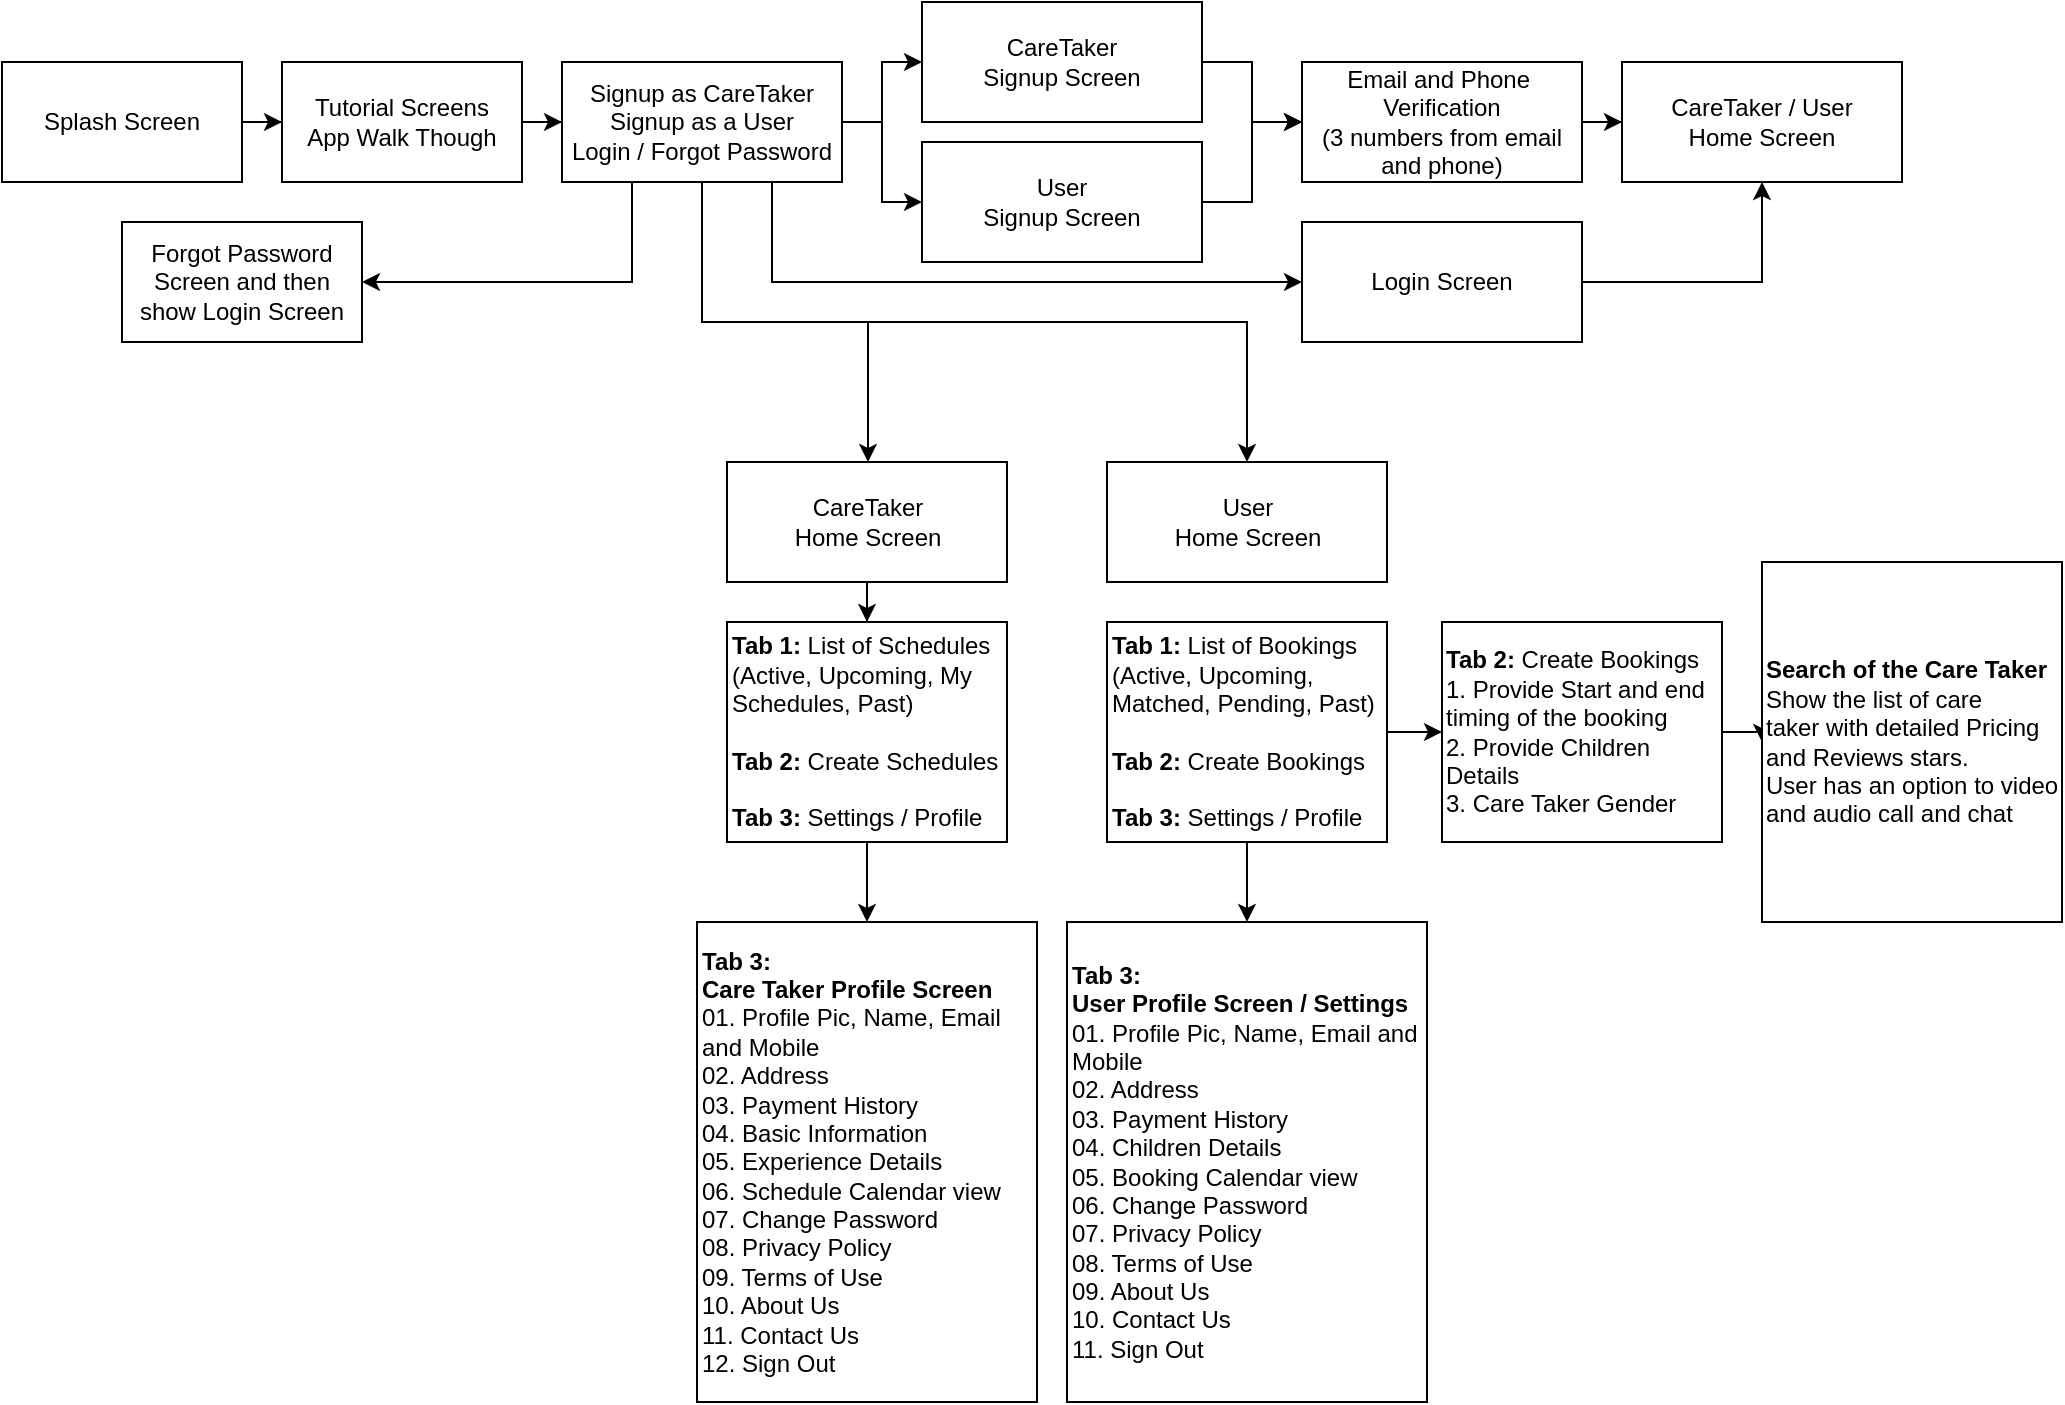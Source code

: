 <mxfile version="10.9.8" type="github"><diagram id="hY9KmiHWsLRSC5IbMe3a" name="Page-1"><mxGraphModel dx="855" dy="623" grid="1" gridSize="10" guides="1" tooltips="1" connect="1" arrows="1" fold="1" page="1" pageScale="1" pageWidth="1169" pageHeight="827" math="0" shadow="0"><root><mxCell id="0"/><mxCell id="1" parent="0"/><mxCell id="Y90p-W7wYAE7Km4zkM3J-3" value="" style="edgeStyle=orthogonalEdgeStyle;rounded=0;orthogonalLoop=1;jettySize=auto;html=1;" parent="1" source="Y90p-W7wYAE7Km4zkM3J-1" target="Y90p-W7wYAE7Km4zkM3J-2" edge="1"><mxGeometry relative="1" as="geometry"/></mxCell><mxCell id="Y90p-W7wYAE7Km4zkM3J-1" value="Splash Screen" style="rounded=0;whiteSpace=wrap;html=1;" parent="1" vertex="1"><mxGeometry x="40" y="40" width="120" height="60" as="geometry"/></mxCell><mxCell id="Y90p-W7wYAE7Km4zkM3J-5" value="" style="edgeStyle=orthogonalEdgeStyle;rounded=0;orthogonalLoop=1;jettySize=auto;html=1;" parent="1" source="Y90p-W7wYAE7Km4zkM3J-2" target="Y90p-W7wYAE7Km4zkM3J-4" edge="1"><mxGeometry relative="1" as="geometry"/></mxCell><mxCell id="Y90p-W7wYAE7Km4zkM3J-2" value="Tutorial Screens&lt;br&gt;App Walk Though" style="rounded=0;whiteSpace=wrap;html=1;" parent="1" vertex="1"><mxGeometry x="180" y="40" width="120" height="60" as="geometry"/></mxCell><mxCell id="Y90p-W7wYAE7Km4zkM3J-7" value="" style="edgeStyle=orthogonalEdgeStyle;rounded=0;orthogonalLoop=1;jettySize=auto;html=1;" parent="1" source="Y90p-W7wYAE7Km4zkM3J-4" target="Y90p-W7wYAE7Km4zkM3J-6" edge="1"><mxGeometry relative="1" as="geometry"/></mxCell><mxCell id="Y90p-W7wYAE7Km4zkM3J-9" style="edgeStyle=orthogonalEdgeStyle;rounded=0;orthogonalLoop=1;jettySize=auto;html=1;" parent="1" source="Y90p-W7wYAE7Km4zkM3J-4" target="Y90p-W7wYAE7Km4zkM3J-8" edge="1"><mxGeometry relative="1" as="geometry"/></mxCell><mxCell id="Y90p-W7wYAE7Km4zkM3J-16" value="" style="edgeStyle=orthogonalEdgeStyle;rounded=0;orthogonalLoop=1;jettySize=auto;html=1;" parent="1" source="Y90p-W7wYAE7Km4zkM3J-4" target="Y90p-W7wYAE7Km4zkM3J-15" edge="1"><mxGeometry relative="1" as="geometry"><Array as="points"><mxPoint x="390" y="170"/><mxPoint x="473" y="170"/></Array></mxGeometry></mxCell><mxCell id="dcsL0Q43d6Y-9HpOzOib-11" style="edgeStyle=orthogonalEdgeStyle;rounded=0;orthogonalLoop=1;jettySize=auto;html=1;exitX=0.75;exitY=1;exitDx=0;exitDy=0;entryX=0;entryY=0.5;entryDx=0;entryDy=0;" edge="1" parent="1" source="Y90p-W7wYAE7Km4zkM3J-4" target="dcsL0Q43d6Y-9HpOzOib-8"><mxGeometry relative="1" as="geometry"/></mxCell><mxCell id="dcsL0Q43d6Y-9HpOzOib-14" style="edgeStyle=orthogonalEdgeStyle;rounded=0;orthogonalLoop=1;jettySize=auto;html=1;exitX=0.25;exitY=1;exitDx=0;exitDy=0;entryX=1;entryY=0.5;entryDx=0;entryDy=0;" edge="1" parent="1" source="Y90p-W7wYAE7Km4zkM3J-4" target="dcsL0Q43d6Y-9HpOzOib-13"><mxGeometry relative="1" as="geometry"/></mxCell><mxCell id="dcsL0Q43d6Y-9HpOzOib-17" style="edgeStyle=orthogonalEdgeStyle;rounded=0;orthogonalLoop=1;jettySize=auto;html=1;exitX=0.5;exitY=1;exitDx=0;exitDy=0;" edge="1" parent="1" source="Y90p-W7wYAE7Km4zkM3J-4" target="Y90p-W7wYAE7Km4zkM3J-17"><mxGeometry relative="1" as="geometry"/></mxCell><mxCell id="Y90p-W7wYAE7Km4zkM3J-4" value="Signup as CareTaker&lt;br&gt;Signup as a User&lt;br&gt;Login / Forgot Password" style="rounded=0;whiteSpace=wrap;html=1;" parent="1" vertex="1"><mxGeometry x="320" y="40" width="140" height="60" as="geometry"/></mxCell><mxCell id="dcsL0Q43d6Y-9HpOzOib-2" value="" style="edgeStyle=orthogonalEdgeStyle;rounded=0;orthogonalLoop=1;jettySize=auto;html=1;" edge="1" parent="1" source="Y90p-W7wYAE7Km4zkM3J-15" target="dcsL0Q43d6Y-9HpOzOib-1"><mxGeometry relative="1" as="geometry"/></mxCell><mxCell id="Y90p-W7wYAE7Km4zkM3J-15" value="&lt;span&gt;CareTaker&lt;br&gt;Home Screen&lt;/span&gt;" style="rounded=0;whiteSpace=wrap;html=1;" parent="1" vertex="1"><mxGeometry x="402.5" y="240" width="140" height="60" as="geometry"/></mxCell><mxCell id="dcsL0Q43d6Y-9HpOzOib-16" style="edgeStyle=orthogonalEdgeStyle;rounded=0;orthogonalLoop=1;jettySize=auto;html=1;exitX=0.5;exitY=1;exitDx=0;exitDy=0;entryX=0.5;entryY=0;entryDx=0;entryDy=0;" edge="1" parent="1" source="dcsL0Q43d6Y-9HpOzOib-1" target="Y90p-W7wYAE7Km4zkM3J-23"><mxGeometry relative="1" as="geometry"/></mxCell><mxCell id="dcsL0Q43d6Y-9HpOzOib-1" value="&lt;b&gt;Tab 1:&lt;/b&gt; List of Schedules&lt;br&gt;(Active, Upcoming, My Schedules, Past)&lt;br&gt;&lt;br&gt;&lt;b&gt;Tab 2: &lt;/b&gt;Create Schedules&lt;br&gt;&lt;br&gt;&lt;b&gt;Tab 3: &lt;/b&gt;Settings / Profile" style="rounded=0;whiteSpace=wrap;html=1;align=left;" vertex="1" parent="1"><mxGeometry x="402.5" y="320" width="140" height="110" as="geometry"/></mxCell><mxCell id="Y90p-W7wYAE7Km4zkM3J-23" value="&lt;span&gt;&lt;b&gt;Tab 3: &lt;br&gt;Care Taker Profile Screen&lt;/b&gt;&lt;br&gt;01. Profile Pic, Name, Email and Mobile&lt;br&gt;02. Address&lt;br&gt;03. Payment History&lt;br&gt;04. Basic Information&lt;br&gt;05. Experience Details&lt;br&gt;&lt;/span&gt;&lt;span&gt;06. Schedule Calendar view&lt;/span&gt;&lt;br&gt;&lt;span&gt;07. Change Password&lt;/span&gt;&lt;br&gt;&lt;span&gt;08. Privacy Policy&lt;/span&gt;&lt;br&gt;&lt;span&gt;09. Terms of Use&lt;/span&gt;&lt;br&gt;&lt;span&gt;10. About Us&lt;/span&gt;&lt;br&gt;&lt;span&gt;11. Contact Us&lt;/span&gt;&lt;br&gt;&lt;span&gt;12. Sign Out&lt;/span&gt;&lt;span&gt;&lt;br&gt;&lt;/span&gt;" style="rounded=0;whiteSpace=wrap;html=1;align=left;" parent="1" vertex="1"><mxGeometry x="387.5" y="470" width="170" height="240" as="geometry"/></mxCell><mxCell id="Y90p-W7wYAE7Km4zkM3J-11" value="" style="edgeStyle=orthogonalEdgeStyle;rounded=0;orthogonalLoop=1;jettySize=auto;html=1;" parent="1" source="Y90p-W7wYAE7Km4zkM3J-6" target="Y90p-W7wYAE7Km4zkM3J-10" edge="1"><mxGeometry relative="1" as="geometry"/></mxCell><mxCell id="Y90p-W7wYAE7Km4zkM3J-6" value="&lt;span&gt;CareTaker&lt;br&gt;Signup Screen&lt;/span&gt;" style="rounded=0;whiteSpace=wrap;html=1;" parent="1" vertex="1"><mxGeometry x="500" y="10" width="140" height="60" as="geometry"/></mxCell><mxCell id="Y90p-W7wYAE7Km4zkM3J-14" value="" style="edgeStyle=orthogonalEdgeStyle;rounded=0;orthogonalLoop=1;jettySize=auto;html=1;" parent="1" source="Y90p-W7wYAE7Km4zkM3J-10" target="Y90p-W7wYAE7Km4zkM3J-13" edge="1"><mxGeometry relative="1" as="geometry"/></mxCell><mxCell id="Y90p-W7wYAE7Km4zkM3J-10" value="&lt;span&gt;&lt;span&gt;Email and Phone&amp;nbsp;&lt;br&gt;&lt;/span&gt;Verification&lt;br&gt;(3 numbers from email and phone)&lt;br&gt;&lt;/span&gt;" style="rounded=0;whiteSpace=wrap;html=1;" parent="1" vertex="1"><mxGeometry x="690" y="40" width="140" height="60" as="geometry"/></mxCell><mxCell id="Y90p-W7wYAE7Km4zkM3J-13" value="&lt;span&gt;CareTaker / User&lt;br&gt;Home Screen&lt;br&gt;&lt;/span&gt;" style="rounded=0;whiteSpace=wrap;html=1;" parent="1" vertex="1"><mxGeometry x="850" y="40" width="140" height="60" as="geometry"/></mxCell><mxCell id="Y90p-W7wYAE7Km4zkM3J-12" style="edgeStyle=orthogonalEdgeStyle;rounded=0;orthogonalLoop=1;jettySize=auto;html=1;entryX=0;entryY=0.5;entryDx=0;entryDy=0;" parent="1" source="Y90p-W7wYAE7Km4zkM3J-8" target="Y90p-W7wYAE7Km4zkM3J-10" edge="1"><mxGeometry relative="1" as="geometry"/></mxCell><mxCell id="Y90p-W7wYAE7Km4zkM3J-8" value="&lt;span&gt;User&lt;br&gt;Signup Screen&lt;/span&gt;" style="rounded=0;whiteSpace=wrap;html=1;" parent="1" vertex="1"><mxGeometry x="500" y="80" width="140" height="60" as="geometry"/></mxCell><mxCell id="Y90p-W7wYAE7Km4zkM3J-17" value="&lt;span&gt;User&lt;br&gt;Home Screen&lt;/span&gt;" style="rounded=0;whiteSpace=wrap;html=1;" parent="1" vertex="1"><mxGeometry x="592.5" y="240" width="140" height="60" as="geometry"/></mxCell><mxCell id="Y90p-W7wYAE7Km4zkM3J-25" value="&lt;span&gt;&lt;b&gt;Tab 3:&lt;br&gt;User&amp;nbsp;&lt;/b&gt;&lt;b&gt;Profile Screen / Settings&lt;/b&gt;&lt;br&gt;01. Profile Pic, Name, Email and Mobile&lt;br&gt;02. Address&lt;br&gt;03. Payment History&lt;br&gt;04. Children Details&lt;br&gt;05. Booking Calendar view&lt;br&gt;06. Change Password&lt;br&gt;07. Privacy Policy&lt;br&gt;08. Terms of Use&lt;br&gt;09. About Us&lt;br&gt;10. Contact Us&lt;br&gt;11. Sign Out&lt;br&gt;&lt;/span&gt;" style="rounded=0;whiteSpace=wrap;html=1;align=left;" parent="1" vertex="1"><mxGeometry x="572.5" y="470" width="180" height="240" as="geometry"/></mxCell><mxCell id="dcsL0Q43d6Y-9HpOzOib-15" style="edgeStyle=orthogonalEdgeStyle;rounded=0;orthogonalLoop=1;jettySize=auto;html=1;exitX=0.5;exitY=1;exitDx=0;exitDy=0;entryX=0.5;entryY=0;entryDx=0;entryDy=0;" edge="1" parent="1" source="dcsL0Q43d6Y-9HpOzOib-5" target="Y90p-W7wYAE7Km4zkM3J-25"><mxGeometry relative="1" as="geometry"/></mxCell><mxCell id="dcsL0Q43d6Y-9HpOzOib-19" value="" style="edgeStyle=orthogonalEdgeStyle;rounded=0;orthogonalLoop=1;jettySize=auto;html=1;" edge="1" parent="1" source="dcsL0Q43d6Y-9HpOzOib-5" target="dcsL0Q43d6Y-9HpOzOib-18"><mxGeometry relative="1" as="geometry"/></mxCell><mxCell id="dcsL0Q43d6Y-9HpOzOib-5" value="&lt;b&gt;Tab 1:&lt;/b&gt; List of Bookings&lt;br&gt;(Active, Upcoming, Matched, Pending, Past)&lt;br&gt;&lt;br&gt;&lt;b&gt;Tab 2: &lt;/b&gt;Create Bookings&lt;br&gt;&lt;br&gt;&lt;b&gt;Tab 3: &lt;/b&gt;Settings / Profile" style="rounded=0;whiteSpace=wrap;html=1;align=left;" vertex="1" parent="1"><mxGeometry x="592.5" y="320" width="140" height="110" as="geometry"/></mxCell><mxCell id="dcsL0Q43d6Y-9HpOzOib-21" value="" style="edgeStyle=orthogonalEdgeStyle;rounded=0;orthogonalLoop=1;jettySize=auto;html=1;" edge="1" parent="1" source="dcsL0Q43d6Y-9HpOzOib-18" target="dcsL0Q43d6Y-9HpOzOib-20"><mxGeometry relative="1" as="geometry"/></mxCell><mxCell id="dcsL0Q43d6Y-9HpOzOib-18" value="&lt;b&gt;Tab 2: &lt;/b&gt;Create Bookings&lt;br&gt;1. Provide Start and end timing of the booking&lt;br&gt;2. Provide Children Details&lt;br&gt;3. Care Taker Gender" style="rounded=0;whiteSpace=wrap;html=1;align=left;" vertex="1" parent="1"><mxGeometry x="760" y="320" width="140" height="110" as="geometry"/></mxCell><mxCell id="dcsL0Q43d6Y-9HpOzOib-20" value="&lt;b&gt;Search of the Care Taker&lt;/b&gt;&lt;br&gt;Show the list of care taker&amp;nbsp;with detailed Pricing and Reviews stars.&lt;br&gt;User has an option to video and audio call and chat" style="rounded=0;whiteSpace=wrap;html=1;align=left;" vertex="1" parent="1"><mxGeometry x="920" y="290" width="150" height="180" as="geometry"/></mxCell><mxCell id="dcsL0Q43d6Y-9HpOzOib-12" style="edgeStyle=orthogonalEdgeStyle;rounded=0;orthogonalLoop=1;jettySize=auto;html=1;exitX=1;exitY=0.5;exitDx=0;exitDy=0;entryX=0.5;entryY=1;entryDx=0;entryDy=0;" edge="1" parent="1" source="dcsL0Q43d6Y-9HpOzOib-8" target="Y90p-W7wYAE7Km4zkM3J-13"><mxGeometry relative="1" as="geometry"/></mxCell><mxCell id="dcsL0Q43d6Y-9HpOzOib-8" value="&lt;span&gt;Login Screen&lt;br&gt;&lt;/span&gt;" style="rounded=0;whiteSpace=wrap;html=1;" vertex="1" parent="1"><mxGeometry x="690" y="120" width="140" height="60" as="geometry"/></mxCell><mxCell id="dcsL0Q43d6Y-9HpOzOib-13" value="Forgot Password Screen and then show Login Screen" style="rounded=0;whiteSpace=wrap;html=1;" vertex="1" parent="1"><mxGeometry x="100" y="120" width="120" height="60" as="geometry"/></mxCell></root></mxGraphModel></diagram></mxfile>